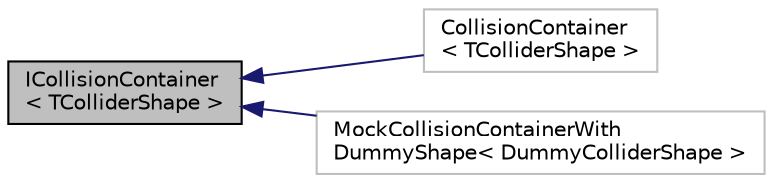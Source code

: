 digraph "ICollisionContainer&lt; TColliderShape &gt;"
{
 // LATEX_PDF_SIZE
  edge [fontname="Helvetica",fontsize="10",labelfontname="Helvetica",labelfontsize="10"];
  node [fontname="Helvetica",fontsize="10",shape=record];
  rankdir="LR";
  Node1 [label="ICollisionContainer\l\< TColliderShape \>",height=0.2,width=0.4,color="black", fillcolor="grey75", style="filled", fontcolor="black",tooltip=" "];
  Node1 -> Node2 [dir="back",color="midnightblue",fontsize="10",style="solid",fontname="Helvetica"];
  Node2 [label="CollisionContainer\l\< TColliderShape \>",height=0.2,width=0.4,color="grey75", fillcolor="white", style="filled",URL="$class_collision_container.html",tooltip=" "];
  Node1 -> Node3 [dir="back",color="midnightblue",fontsize="10",style="solid",fontname="Helvetica"];
  Node3 [label="MockCollisionContainerWith\lDummyShape\< DummyColliderShape \>",height=0.2,width=0.4,color="grey75", fillcolor="white", style="filled",URL="$struct_mock_collision_container_with_dummy_shape.html",tooltip=" "];
}
